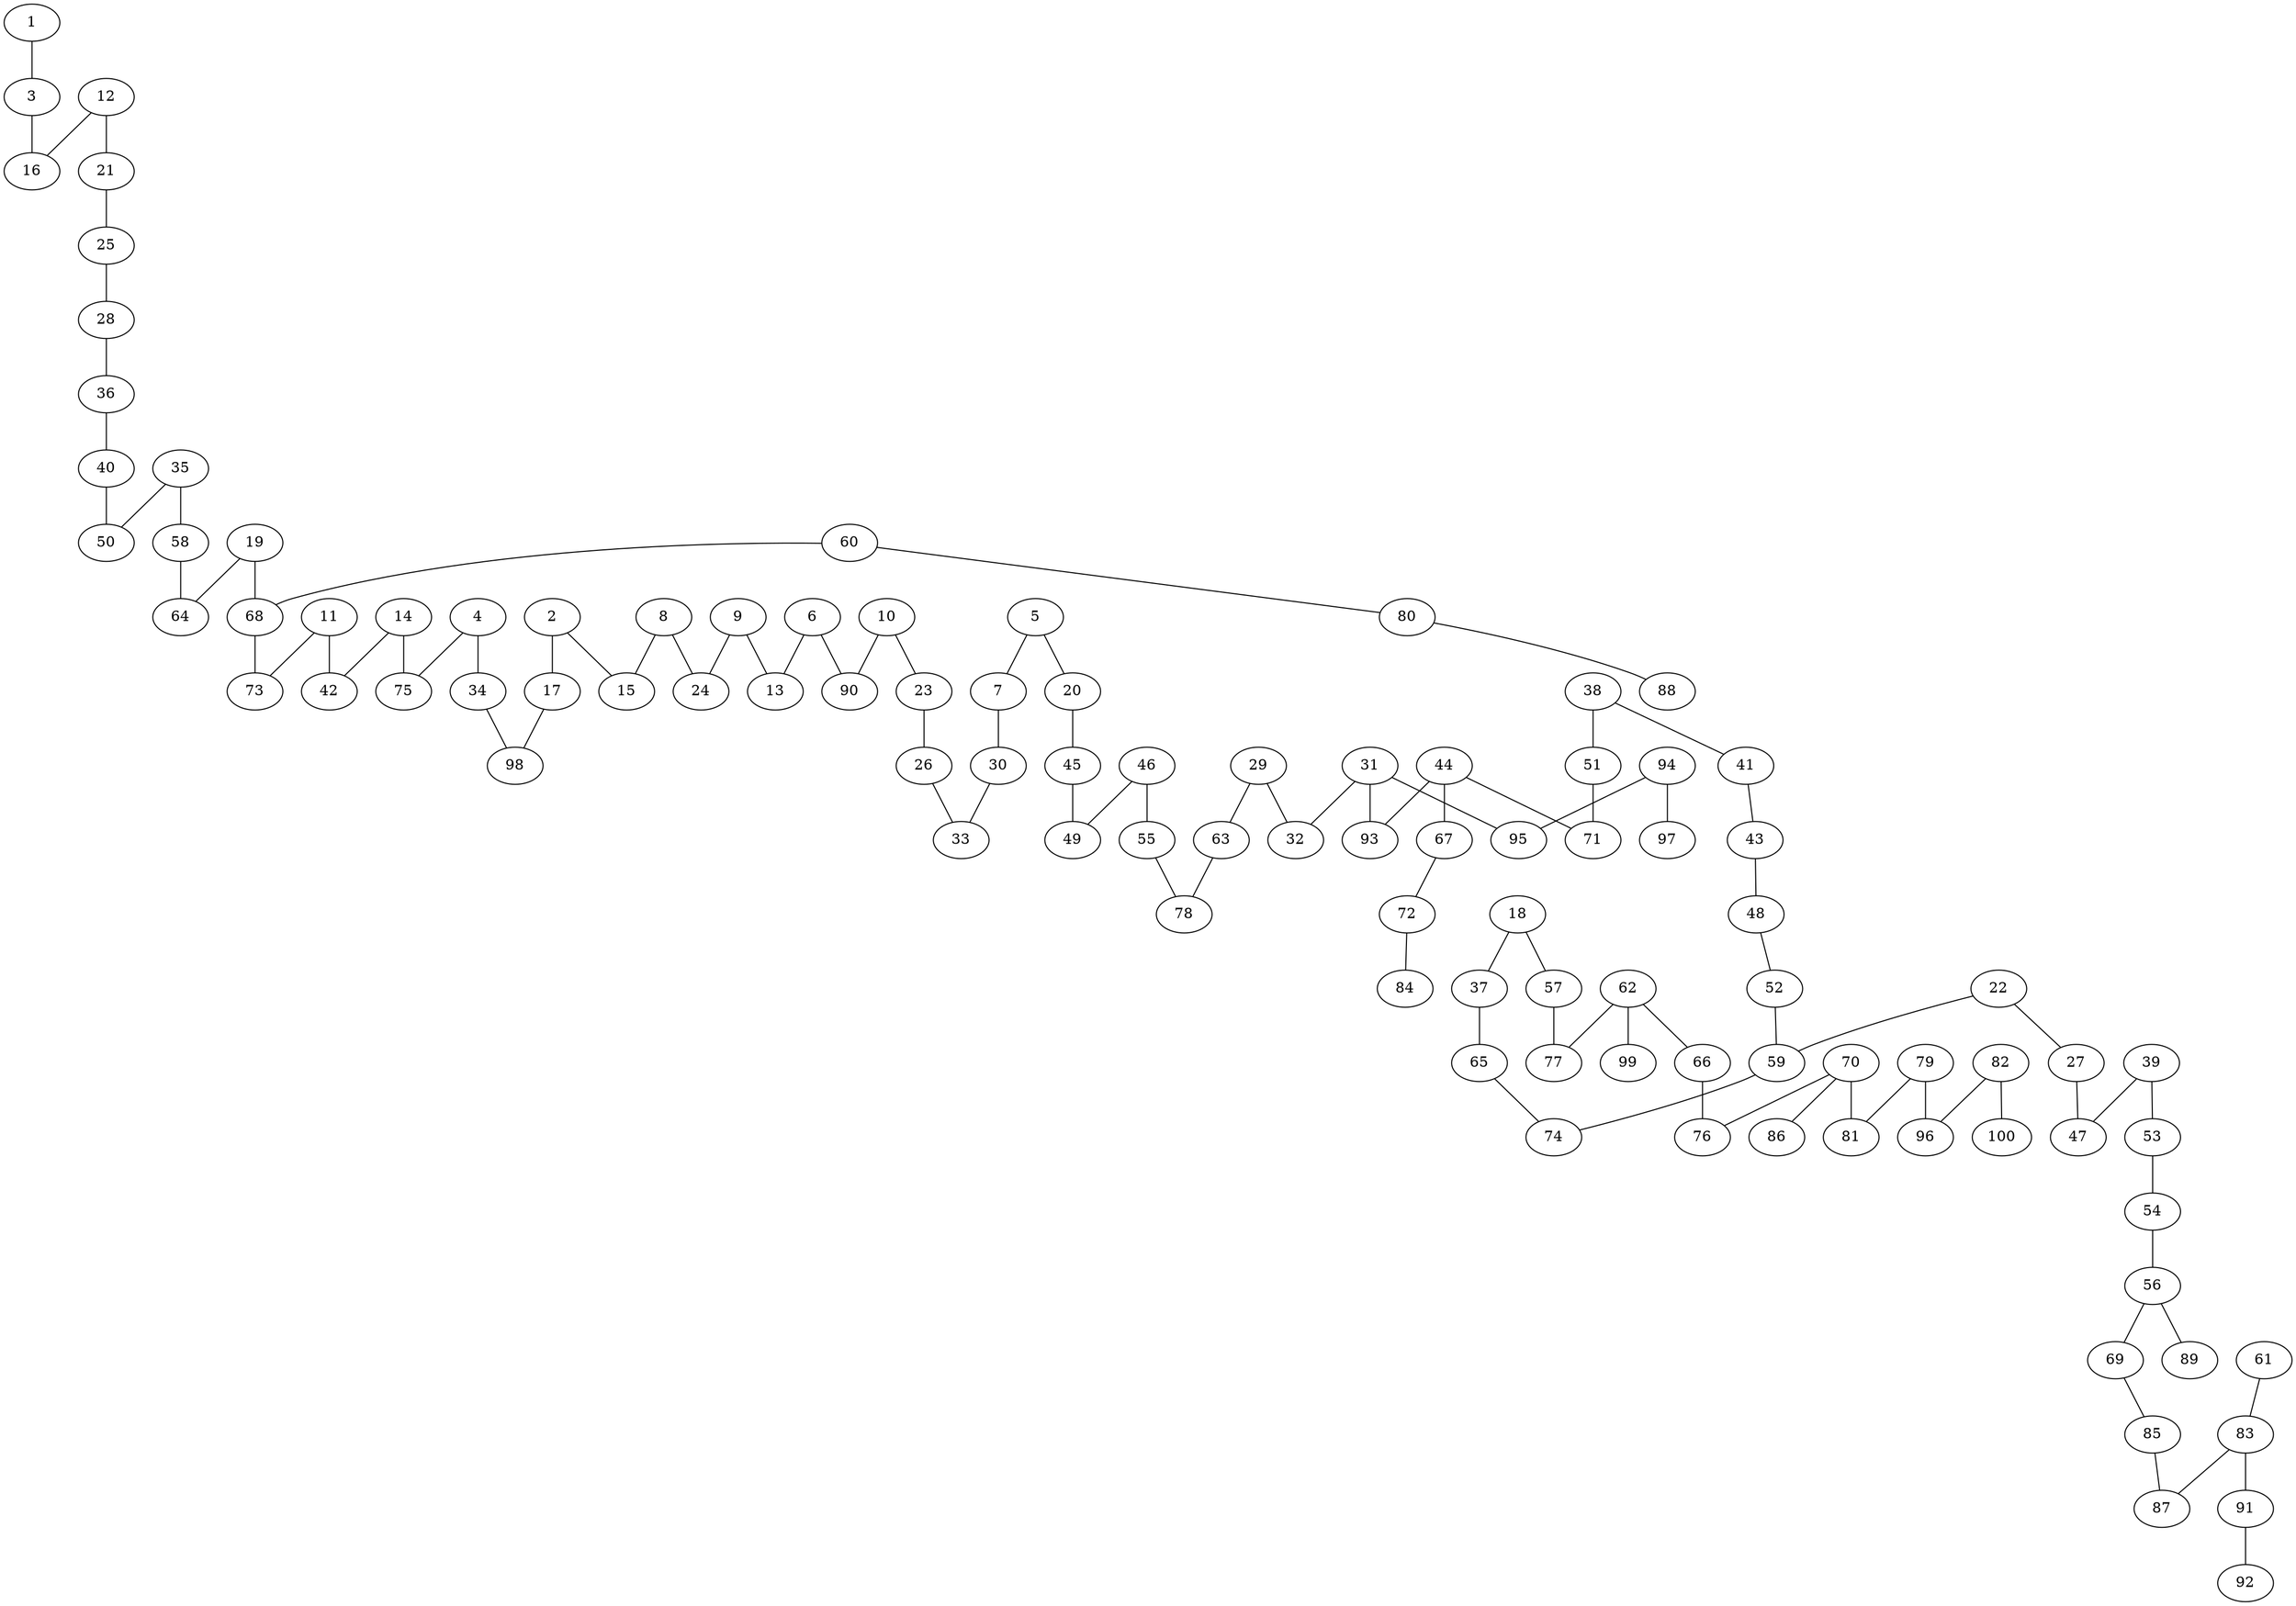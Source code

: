 graph arbol_DFS_R_G_1 {
    1;
    3;
    16;
    12;
    21;
    25;
    28;
    36;
    40;
    50;
    35;
    58;
    64;
    19;
    68;
    60;
    80;
    88;
    73;
    11;
    42;
    14;
    75;
    4;
    34;
    98;
    17;
    2;
    15;
    8;
    24;
    9;
    13;
    6;
    90;
    10;
    23;
    26;
    33;
    30;
    7;
    5;
    20;
    45;
    49;
    46;
    55;
    78;
    63;
    29;
    32;
    31;
    93;
    44;
    67;
    72;
    84;
    71;
    51;
    38;
    41;
    43;
    48;
    52;
    59;
    22;
    27;
    47;
    39;
    53;
    54;
    56;
    69;
    85;
    87;
    83;
    61;
    91;
    92;
    89;
    74;
    65;
    37;
    18;
    57;
    77;
    62;
    66;
    76;
    70;
    81;
    79;
    96;
    82;
    100;
    86;
    99;
    95;
    94;
    97;
    1 -- 3;
    3 -- 16;
    12 -- 16;
    12 -- 21;
    21 -- 25;
    25 -- 28;
    28 -- 36;
    36 -- 40;
    40 -- 50;
    35 -- 50;
    35 -- 58;
    58 -- 64;
    19 -- 64;
    19 -- 68;
    60 -- 68;
    60 -- 80;
    80 -- 88;
    68 -- 73;
    11 -- 73;
    11 -- 42;
    14 -- 42;
    14 -- 75;
    4 -- 75;
    4 -- 34;
    34 -- 98;
    17 -- 98;
    2 -- 17;
    2 -- 15;
    8 -- 15;
    8 -- 24;
    9 -- 24;
    9 -- 13;
    6 -- 13;
    6 -- 90;
    10 -- 90;
    10 -- 23;
    23 -- 26;
    26 -- 33;
    30 -- 33;
    7 -- 30;
    5 -- 7;
    5 -- 20;
    20 -- 45;
    45 -- 49;
    46 -- 49;
    46 -- 55;
    55 -- 78;
    63 -- 78;
    29 -- 63;
    29 -- 32;
    31 -- 32;
    31 -- 93;
    44 -- 93;
    44 -- 67;
    67 -- 72;
    72 -- 84;
    44 -- 71;
    51 -- 71;
    38 -- 51;
    38 -- 41;
    41 -- 43;
    43 -- 48;
    48 -- 52;
    52 -- 59;
    22 -- 59;
    22 -- 27;
    27 -- 47;
    39 -- 47;
    39 -- 53;
    53 -- 54;
    54 -- 56;
    56 -- 69;
    69 -- 85;
    85 -- 87;
    83 -- 87;
    61 -- 83;
    83 -- 91;
    91 -- 92;
    56 -- 89;
    59 -- 74;
    65 -- 74;
    37 -- 65;
    18 -- 37;
    18 -- 57;
    57 -- 77;
    62 -- 77;
    62 -- 66;
    66 -- 76;
    70 -- 76;
    70 -- 81;
    79 -- 81;
    79 -- 96;
    82 -- 96;
    82 -- 100;
    70 -- 86;
    62 -- 99;
    31 -- 95;
    94 -- 95;
    94 -- 97;
}